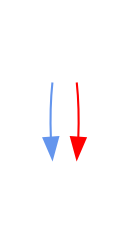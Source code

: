 digraph Perl
{
graph [ rankdir="TB" ]
node [ shape="oval" ]
edge [ color="grey" ]
"dummy.prefix.node" [ color="invis" label="" ]
"dummy.suffix.node" [ color="invis" label="" ]
"dummy.prefix.node" -> "dummy.suffix.node" [ color="cornflowerblue" label="" ]
"dummy.prefix.node" -> "dummy.suffix.node" [ color="red" label="" ]
}
